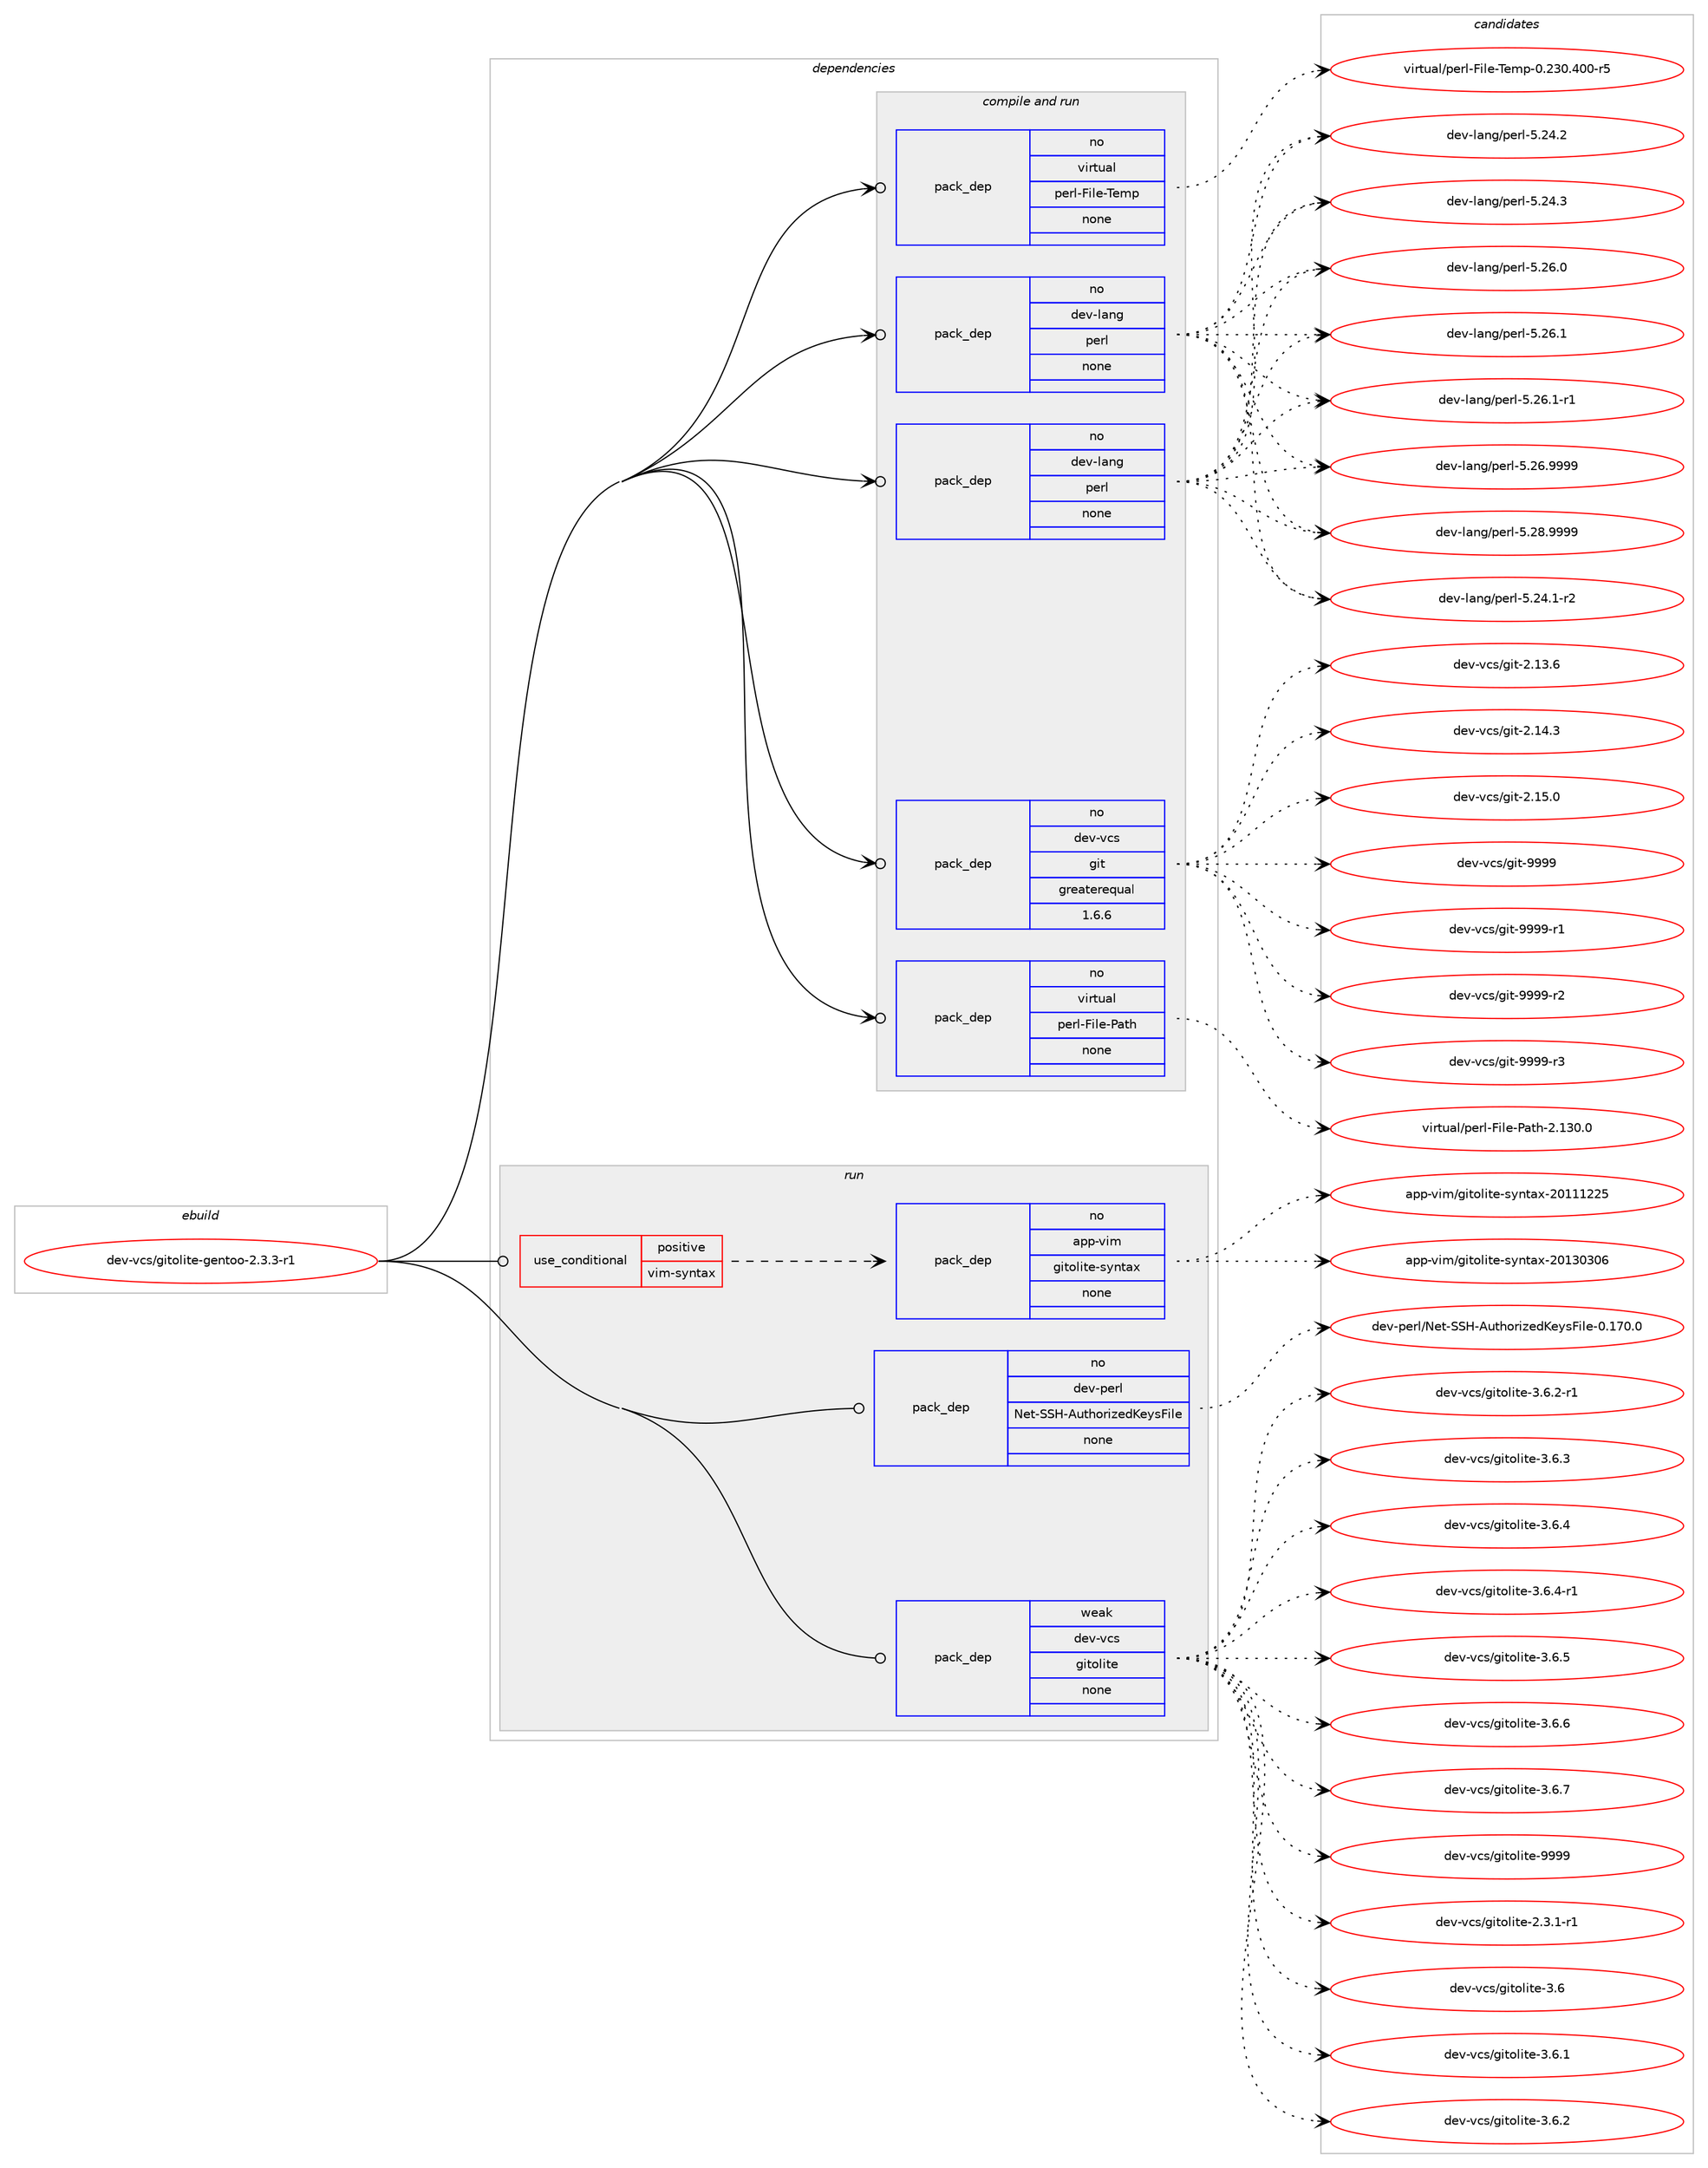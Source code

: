 digraph prolog {

# *************
# Graph options
# *************

newrank=true;
concentrate=true;
compound=true;
graph [rankdir=LR,fontname=Helvetica,fontsize=10,ranksep=1.5];#, ranksep=2.5, nodesep=0.2];
edge  [arrowhead=vee];
node  [fontname=Helvetica,fontsize=10];

# **********
# The ebuild
# **********

subgraph cluster_leftcol {
color=gray;
rank=same;
label=<<i>ebuild</i>>;
id [label="dev-vcs/gitolite-gentoo-2.3.3-r1", color=red, width=4, href="../dev-vcs/gitolite-gentoo-2.3.3-r1.svg"];
}

# ****************
# The dependencies
# ****************

subgraph cluster_midcol {
color=gray;
label=<<i>dependencies</i>>;
subgraph cluster_compile {
fillcolor="#eeeeee";
style=filled;
label=<<i>compile</i>>;
}
subgraph cluster_compileandrun {
fillcolor="#eeeeee";
style=filled;
label=<<i>compile and run</i>>;
subgraph pack207657 {
dependency291325 [label=<<TABLE BORDER="0" CELLBORDER="1" CELLSPACING="0" CELLPADDING="4" WIDTH="220"><TR><TD ROWSPAN="6" CELLPADDING="30">pack_dep</TD></TR><TR><TD WIDTH="110">no</TD></TR><TR><TD>dev-lang</TD></TR><TR><TD>perl</TD></TR><TR><TD>none</TD></TR><TR><TD></TD></TR></TABLE>>, shape=none, color=blue];
}
id:e -> dependency291325:w [weight=20,style="solid",arrowhead="odotvee"];
subgraph pack207658 {
dependency291326 [label=<<TABLE BORDER="0" CELLBORDER="1" CELLSPACING="0" CELLPADDING="4" WIDTH="220"><TR><TD ROWSPAN="6" CELLPADDING="30">pack_dep</TD></TR><TR><TD WIDTH="110">no</TD></TR><TR><TD>dev-lang</TD></TR><TR><TD>perl</TD></TR><TR><TD>none</TD></TR><TR><TD></TD></TR></TABLE>>, shape=none, color=blue];
}
id:e -> dependency291326:w [weight=20,style="solid",arrowhead="odotvee"];
subgraph pack207659 {
dependency291327 [label=<<TABLE BORDER="0" CELLBORDER="1" CELLSPACING="0" CELLPADDING="4" WIDTH="220"><TR><TD ROWSPAN="6" CELLPADDING="30">pack_dep</TD></TR><TR><TD WIDTH="110">no</TD></TR><TR><TD>dev-vcs</TD></TR><TR><TD>git</TD></TR><TR><TD>greaterequal</TD></TR><TR><TD>1.6.6</TD></TR></TABLE>>, shape=none, color=blue];
}
id:e -> dependency291327:w [weight=20,style="solid",arrowhead="odotvee"];
subgraph pack207660 {
dependency291328 [label=<<TABLE BORDER="0" CELLBORDER="1" CELLSPACING="0" CELLPADDING="4" WIDTH="220"><TR><TD ROWSPAN="6" CELLPADDING="30">pack_dep</TD></TR><TR><TD WIDTH="110">no</TD></TR><TR><TD>virtual</TD></TR><TR><TD>perl-File-Path</TD></TR><TR><TD>none</TD></TR><TR><TD></TD></TR></TABLE>>, shape=none, color=blue];
}
id:e -> dependency291328:w [weight=20,style="solid",arrowhead="odotvee"];
subgraph pack207661 {
dependency291329 [label=<<TABLE BORDER="0" CELLBORDER="1" CELLSPACING="0" CELLPADDING="4" WIDTH="220"><TR><TD ROWSPAN="6" CELLPADDING="30">pack_dep</TD></TR><TR><TD WIDTH="110">no</TD></TR><TR><TD>virtual</TD></TR><TR><TD>perl-File-Temp</TD></TR><TR><TD>none</TD></TR><TR><TD></TD></TR></TABLE>>, shape=none, color=blue];
}
id:e -> dependency291329:w [weight=20,style="solid",arrowhead="odotvee"];
}
subgraph cluster_run {
fillcolor="#eeeeee";
style=filled;
label=<<i>run</i>>;
subgraph cond79338 {
dependency291330 [label=<<TABLE BORDER="0" CELLBORDER="1" CELLSPACING="0" CELLPADDING="4"><TR><TD ROWSPAN="3" CELLPADDING="10">use_conditional</TD></TR><TR><TD>positive</TD></TR><TR><TD>vim-syntax</TD></TR></TABLE>>, shape=none, color=red];
subgraph pack207662 {
dependency291331 [label=<<TABLE BORDER="0" CELLBORDER="1" CELLSPACING="0" CELLPADDING="4" WIDTH="220"><TR><TD ROWSPAN="6" CELLPADDING="30">pack_dep</TD></TR><TR><TD WIDTH="110">no</TD></TR><TR><TD>app-vim</TD></TR><TR><TD>gitolite-syntax</TD></TR><TR><TD>none</TD></TR><TR><TD></TD></TR></TABLE>>, shape=none, color=blue];
}
dependency291330:e -> dependency291331:w [weight=20,style="dashed",arrowhead="vee"];
}
id:e -> dependency291330:w [weight=20,style="solid",arrowhead="odot"];
subgraph pack207663 {
dependency291332 [label=<<TABLE BORDER="0" CELLBORDER="1" CELLSPACING="0" CELLPADDING="4" WIDTH="220"><TR><TD ROWSPAN="6" CELLPADDING="30">pack_dep</TD></TR><TR><TD WIDTH="110">no</TD></TR><TR><TD>dev-perl</TD></TR><TR><TD>Net-SSH-AuthorizedKeysFile</TD></TR><TR><TD>none</TD></TR><TR><TD></TD></TR></TABLE>>, shape=none, color=blue];
}
id:e -> dependency291332:w [weight=20,style="solid",arrowhead="odot"];
subgraph pack207664 {
dependency291333 [label=<<TABLE BORDER="0" CELLBORDER="1" CELLSPACING="0" CELLPADDING="4" WIDTH="220"><TR><TD ROWSPAN="6" CELLPADDING="30">pack_dep</TD></TR><TR><TD WIDTH="110">weak</TD></TR><TR><TD>dev-vcs</TD></TR><TR><TD>gitolite</TD></TR><TR><TD>none</TD></TR><TR><TD></TD></TR></TABLE>>, shape=none, color=blue];
}
id:e -> dependency291333:w [weight=20,style="solid",arrowhead="odot"];
}
}

# **************
# The candidates
# **************

subgraph cluster_choices {
rank=same;
color=gray;
label=<<i>candidates</i>>;

subgraph choice207657 {
color=black;
nodesep=1;
choice100101118451089711010347112101114108455346505246494511450 [label="dev-lang/perl-5.24.1-r2", color=red, width=4,href="../dev-lang/perl-5.24.1-r2.svg"];
choice10010111845108971101034711210111410845534650524650 [label="dev-lang/perl-5.24.2", color=red, width=4,href="../dev-lang/perl-5.24.2.svg"];
choice10010111845108971101034711210111410845534650524651 [label="dev-lang/perl-5.24.3", color=red, width=4,href="../dev-lang/perl-5.24.3.svg"];
choice10010111845108971101034711210111410845534650544648 [label="dev-lang/perl-5.26.0", color=red, width=4,href="../dev-lang/perl-5.26.0.svg"];
choice10010111845108971101034711210111410845534650544649 [label="dev-lang/perl-5.26.1", color=red, width=4,href="../dev-lang/perl-5.26.1.svg"];
choice100101118451089711010347112101114108455346505446494511449 [label="dev-lang/perl-5.26.1-r1", color=red, width=4,href="../dev-lang/perl-5.26.1-r1.svg"];
choice10010111845108971101034711210111410845534650544657575757 [label="dev-lang/perl-5.26.9999", color=red, width=4,href="../dev-lang/perl-5.26.9999.svg"];
choice10010111845108971101034711210111410845534650564657575757 [label="dev-lang/perl-5.28.9999", color=red, width=4,href="../dev-lang/perl-5.28.9999.svg"];
dependency291325:e -> choice100101118451089711010347112101114108455346505246494511450:w [style=dotted,weight="100"];
dependency291325:e -> choice10010111845108971101034711210111410845534650524650:w [style=dotted,weight="100"];
dependency291325:e -> choice10010111845108971101034711210111410845534650524651:w [style=dotted,weight="100"];
dependency291325:e -> choice10010111845108971101034711210111410845534650544648:w [style=dotted,weight="100"];
dependency291325:e -> choice10010111845108971101034711210111410845534650544649:w [style=dotted,weight="100"];
dependency291325:e -> choice100101118451089711010347112101114108455346505446494511449:w [style=dotted,weight="100"];
dependency291325:e -> choice10010111845108971101034711210111410845534650544657575757:w [style=dotted,weight="100"];
dependency291325:e -> choice10010111845108971101034711210111410845534650564657575757:w [style=dotted,weight="100"];
}
subgraph choice207658 {
color=black;
nodesep=1;
choice100101118451089711010347112101114108455346505246494511450 [label="dev-lang/perl-5.24.1-r2", color=red, width=4,href="../dev-lang/perl-5.24.1-r2.svg"];
choice10010111845108971101034711210111410845534650524650 [label="dev-lang/perl-5.24.2", color=red, width=4,href="../dev-lang/perl-5.24.2.svg"];
choice10010111845108971101034711210111410845534650524651 [label="dev-lang/perl-5.24.3", color=red, width=4,href="../dev-lang/perl-5.24.3.svg"];
choice10010111845108971101034711210111410845534650544648 [label="dev-lang/perl-5.26.0", color=red, width=4,href="../dev-lang/perl-5.26.0.svg"];
choice10010111845108971101034711210111410845534650544649 [label="dev-lang/perl-5.26.1", color=red, width=4,href="../dev-lang/perl-5.26.1.svg"];
choice100101118451089711010347112101114108455346505446494511449 [label="dev-lang/perl-5.26.1-r1", color=red, width=4,href="../dev-lang/perl-5.26.1-r1.svg"];
choice10010111845108971101034711210111410845534650544657575757 [label="dev-lang/perl-5.26.9999", color=red, width=4,href="../dev-lang/perl-5.26.9999.svg"];
choice10010111845108971101034711210111410845534650564657575757 [label="dev-lang/perl-5.28.9999", color=red, width=4,href="../dev-lang/perl-5.28.9999.svg"];
dependency291326:e -> choice100101118451089711010347112101114108455346505246494511450:w [style=dotted,weight="100"];
dependency291326:e -> choice10010111845108971101034711210111410845534650524650:w [style=dotted,weight="100"];
dependency291326:e -> choice10010111845108971101034711210111410845534650524651:w [style=dotted,weight="100"];
dependency291326:e -> choice10010111845108971101034711210111410845534650544648:w [style=dotted,weight="100"];
dependency291326:e -> choice10010111845108971101034711210111410845534650544649:w [style=dotted,weight="100"];
dependency291326:e -> choice100101118451089711010347112101114108455346505446494511449:w [style=dotted,weight="100"];
dependency291326:e -> choice10010111845108971101034711210111410845534650544657575757:w [style=dotted,weight="100"];
dependency291326:e -> choice10010111845108971101034711210111410845534650564657575757:w [style=dotted,weight="100"];
}
subgraph choice207659 {
color=black;
nodesep=1;
choice10010111845118991154710310511645504649514654 [label="dev-vcs/git-2.13.6", color=red, width=4,href="../dev-vcs/git-2.13.6.svg"];
choice10010111845118991154710310511645504649524651 [label="dev-vcs/git-2.14.3", color=red, width=4,href="../dev-vcs/git-2.14.3.svg"];
choice10010111845118991154710310511645504649534648 [label="dev-vcs/git-2.15.0", color=red, width=4,href="../dev-vcs/git-2.15.0.svg"];
choice1001011184511899115471031051164557575757 [label="dev-vcs/git-9999", color=red, width=4,href="../dev-vcs/git-9999.svg"];
choice10010111845118991154710310511645575757574511449 [label="dev-vcs/git-9999-r1", color=red, width=4,href="../dev-vcs/git-9999-r1.svg"];
choice10010111845118991154710310511645575757574511450 [label="dev-vcs/git-9999-r2", color=red, width=4,href="../dev-vcs/git-9999-r2.svg"];
choice10010111845118991154710310511645575757574511451 [label="dev-vcs/git-9999-r3", color=red, width=4,href="../dev-vcs/git-9999-r3.svg"];
dependency291327:e -> choice10010111845118991154710310511645504649514654:w [style=dotted,weight="100"];
dependency291327:e -> choice10010111845118991154710310511645504649524651:w [style=dotted,weight="100"];
dependency291327:e -> choice10010111845118991154710310511645504649534648:w [style=dotted,weight="100"];
dependency291327:e -> choice1001011184511899115471031051164557575757:w [style=dotted,weight="100"];
dependency291327:e -> choice10010111845118991154710310511645575757574511449:w [style=dotted,weight="100"];
dependency291327:e -> choice10010111845118991154710310511645575757574511450:w [style=dotted,weight="100"];
dependency291327:e -> choice10010111845118991154710310511645575757574511451:w [style=dotted,weight="100"];
}
subgraph choice207660 {
color=black;
nodesep=1;
choice118105114116117971084711210111410845701051081014580971161044550464951484648 [label="virtual/perl-File-Path-2.130.0", color=red, width=4,href="../virtual/perl-File-Path-2.130.0.svg"];
dependency291328:e -> choice118105114116117971084711210111410845701051081014580971161044550464951484648:w [style=dotted,weight="100"];
}
subgraph choice207661 {
color=black;
nodesep=1;
choice118105114116117971084711210111410845701051081014584101109112454846505148465248484511453 [label="virtual/perl-File-Temp-0.230.400-r5", color=red, width=4,href="../virtual/perl-File-Temp-0.230.400-r5.svg"];
dependency291329:e -> choice118105114116117971084711210111410845701051081014584101109112454846505148465248484511453:w [style=dotted,weight="100"];
}
subgraph choice207662 {
color=black;
nodesep=1;
choice9711211245118105109471031051161111081051161014511512111011697120455048494949505053 [label="app-vim/gitolite-syntax-20111225", color=red, width=4,href="../app-vim/gitolite-syntax-20111225.svg"];
choice9711211245118105109471031051161111081051161014511512111011697120455048495148514854 [label="app-vim/gitolite-syntax-20130306", color=red, width=4,href="../app-vim/gitolite-syntax-20130306.svg"];
dependency291331:e -> choice9711211245118105109471031051161111081051161014511512111011697120455048494949505053:w [style=dotted,weight="100"];
dependency291331:e -> choice9711211245118105109471031051161111081051161014511512111011697120455048495148514854:w [style=dotted,weight="100"];
}
subgraph choice207663 {
color=black;
nodesep=1;
choice10010111845112101114108477810111645838372456511711610411111410512210110075101121115701051081014548464955484648 [label="dev-perl/Net-SSH-AuthorizedKeysFile-0.170.0", color=red, width=4,href="../dev-perl/Net-SSH-AuthorizedKeysFile-0.170.0.svg"];
dependency291332:e -> choice10010111845112101114108477810111645838372456511711610411111410512210110075101121115701051081014548464955484648:w [style=dotted,weight="100"];
}
subgraph choice207664 {
color=black;
nodesep=1;
choice1001011184511899115471031051161111081051161014550465146494511449 [label="dev-vcs/gitolite-2.3.1-r1", color=red, width=4,href="../dev-vcs/gitolite-2.3.1-r1.svg"];
choice10010111845118991154710310511611110810511610145514654 [label="dev-vcs/gitolite-3.6", color=red, width=4,href="../dev-vcs/gitolite-3.6.svg"];
choice100101118451189911547103105116111108105116101455146544649 [label="dev-vcs/gitolite-3.6.1", color=red, width=4,href="../dev-vcs/gitolite-3.6.1.svg"];
choice100101118451189911547103105116111108105116101455146544650 [label="dev-vcs/gitolite-3.6.2", color=red, width=4,href="../dev-vcs/gitolite-3.6.2.svg"];
choice1001011184511899115471031051161111081051161014551465446504511449 [label="dev-vcs/gitolite-3.6.2-r1", color=red, width=4,href="../dev-vcs/gitolite-3.6.2-r1.svg"];
choice100101118451189911547103105116111108105116101455146544651 [label="dev-vcs/gitolite-3.6.3", color=red, width=4,href="../dev-vcs/gitolite-3.6.3.svg"];
choice100101118451189911547103105116111108105116101455146544652 [label="dev-vcs/gitolite-3.6.4", color=red, width=4,href="../dev-vcs/gitolite-3.6.4.svg"];
choice1001011184511899115471031051161111081051161014551465446524511449 [label="dev-vcs/gitolite-3.6.4-r1", color=red, width=4,href="../dev-vcs/gitolite-3.6.4-r1.svg"];
choice100101118451189911547103105116111108105116101455146544653 [label="dev-vcs/gitolite-3.6.5", color=red, width=4,href="../dev-vcs/gitolite-3.6.5.svg"];
choice100101118451189911547103105116111108105116101455146544654 [label="dev-vcs/gitolite-3.6.6", color=red, width=4,href="../dev-vcs/gitolite-3.6.6.svg"];
choice100101118451189911547103105116111108105116101455146544655 [label="dev-vcs/gitolite-3.6.7", color=red, width=4,href="../dev-vcs/gitolite-3.6.7.svg"];
choice1001011184511899115471031051161111081051161014557575757 [label="dev-vcs/gitolite-9999", color=red, width=4,href="../dev-vcs/gitolite-9999.svg"];
dependency291333:e -> choice1001011184511899115471031051161111081051161014550465146494511449:w [style=dotted,weight="100"];
dependency291333:e -> choice10010111845118991154710310511611110810511610145514654:w [style=dotted,weight="100"];
dependency291333:e -> choice100101118451189911547103105116111108105116101455146544649:w [style=dotted,weight="100"];
dependency291333:e -> choice100101118451189911547103105116111108105116101455146544650:w [style=dotted,weight="100"];
dependency291333:e -> choice1001011184511899115471031051161111081051161014551465446504511449:w [style=dotted,weight="100"];
dependency291333:e -> choice100101118451189911547103105116111108105116101455146544651:w [style=dotted,weight="100"];
dependency291333:e -> choice100101118451189911547103105116111108105116101455146544652:w [style=dotted,weight="100"];
dependency291333:e -> choice1001011184511899115471031051161111081051161014551465446524511449:w [style=dotted,weight="100"];
dependency291333:e -> choice100101118451189911547103105116111108105116101455146544653:w [style=dotted,weight="100"];
dependency291333:e -> choice100101118451189911547103105116111108105116101455146544654:w [style=dotted,weight="100"];
dependency291333:e -> choice100101118451189911547103105116111108105116101455146544655:w [style=dotted,weight="100"];
dependency291333:e -> choice1001011184511899115471031051161111081051161014557575757:w [style=dotted,weight="100"];
}
}

}
